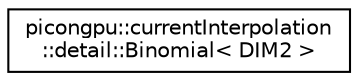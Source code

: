 digraph "Graphical Class Hierarchy"
{
 // LATEX_PDF_SIZE
  edge [fontname="Helvetica",fontsize="10",labelfontname="Helvetica",labelfontsize="10"];
  node [fontname="Helvetica",fontsize="10",shape=record];
  rankdir="LR";
  Node0 [label="picongpu::currentInterpolation\l::detail::Binomial\< DIM2 \>",height=0.2,width=0.4,color="black", fillcolor="white", style="filled",URL="$structpicongpu_1_1current_interpolation_1_1detail_1_1_binomial_3_01_d_i_m2_01_4.html",tooltip="Specialization for 2D."];
}
